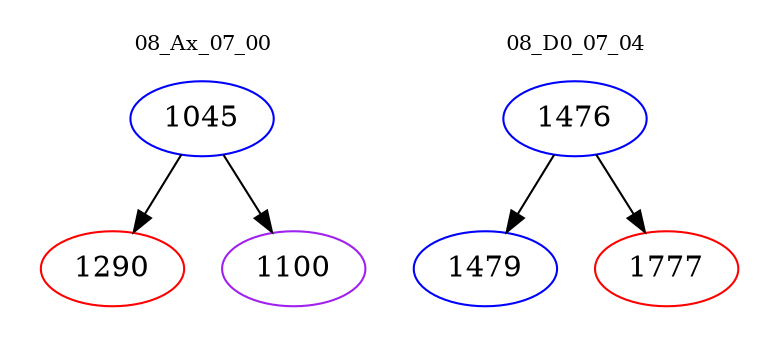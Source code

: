 digraph{
subgraph cluster_0 {
color = white
label = "08_Ax_07_00";
fontsize=10;
T0_1045 [label="1045", color="blue"]
T0_1045 -> T0_1290 [color="black"]
T0_1290 [label="1290", color="red"]
T0_1045 -> T0_1100 [color="black"]
T0_1100 [label="1100", color="purple"]
}
subgraph cluster_1 {
color = white
label = "08_D0_07_04";
fontsize=10;
T1_1476 [label="1476", color="blue"]
T1_1476 -> T1_1479 [color="black"]
T1_1479 [label="1479", color="blue"]
T1_1476 -> T1_1777 [color="black"]
T1_1777 [label="1777", color="red"]
}
}

